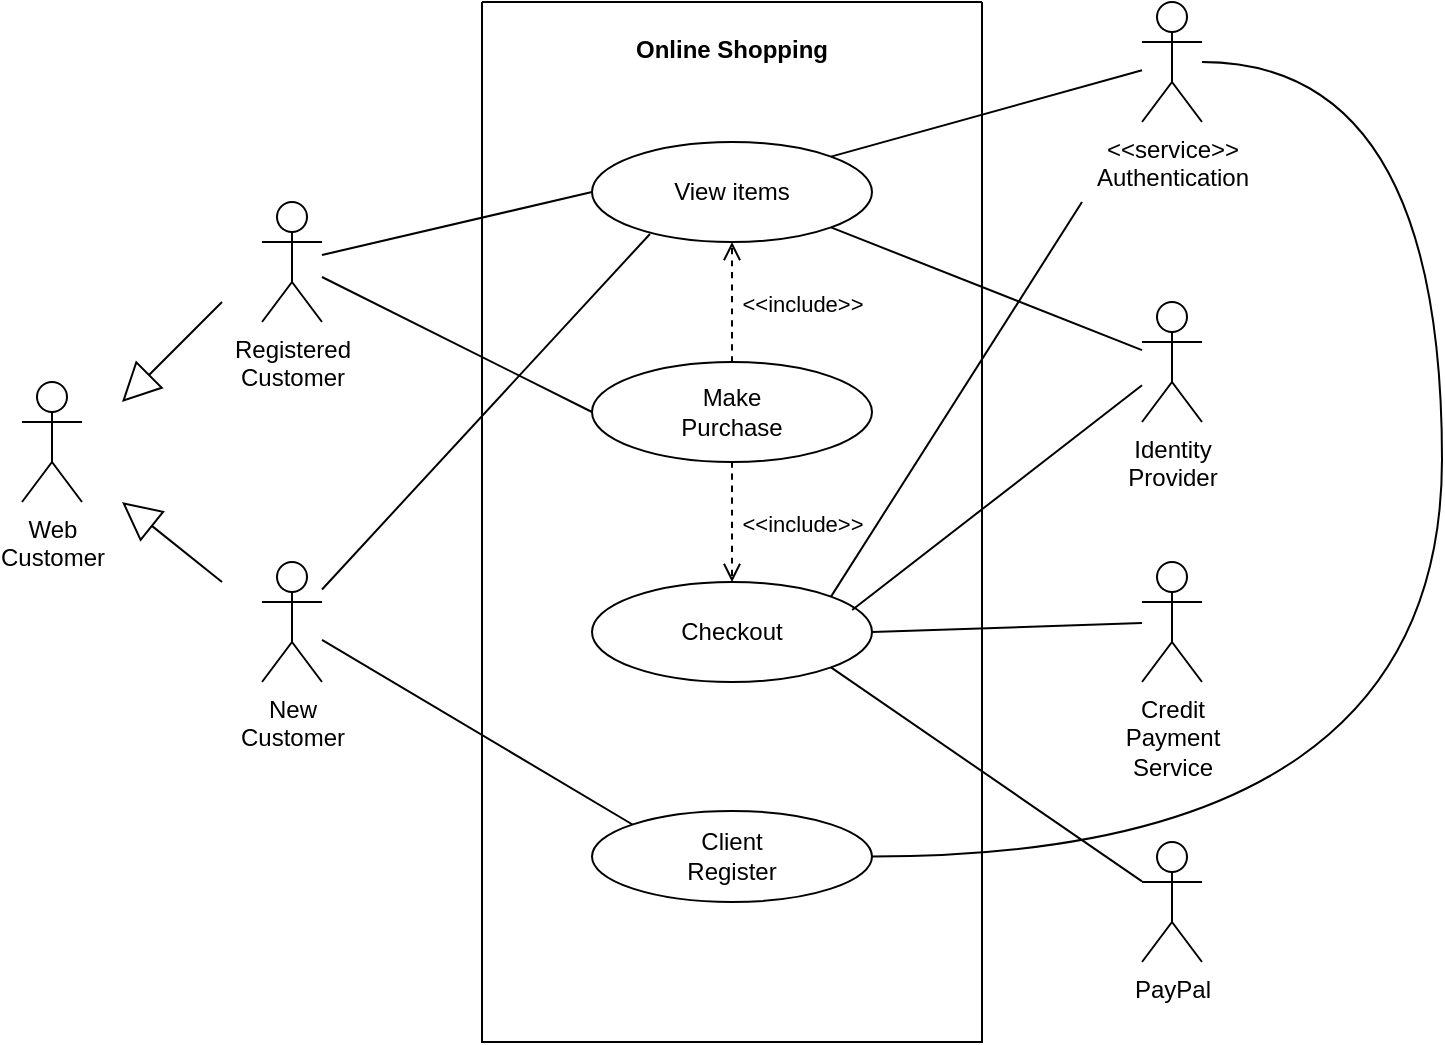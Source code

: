 <mxfile version="20.2.6" type="github">
  <diagram id="iK4JT7GIlN1NjpNNLqYm" name="페이지-1">
    <mxGraphModel dx="878" dy="817" grid="1" gridSize="10" guides="1" tooltips="1" connect="1" arrows="1" fold="1" page="1" pageScale="1" pageWidth="827" pageHeight="1169" math="0" shadow="0">
      <root>
        <mxCell id="0" />
        <mxCell id="1" parent="0" />
        <mxCell id="CTTRBKpKclN4i-Cek2ic-7" style="rounded=0;orthogonalLoop=1;jettySize=auto;html=1;startArrow=block;startFill=0;endArrow=none;endFill=0;endSize=10;startSize=17;" parent="1" edge="1">
          <mxGeometry relative="1" as="geometry">
            <mxPoint x="90" y="320" as="sourcePoint" />
            <mxPoint x="140" y="270" as="targetPoint" />
          </mxGeometry>
        </mxCell>
        <mxCell id="CTTRBKpKclN4i-Cek2ic-9" style="edgeStyle=none;rounded=0;orthogonalLoop=1;jettySize=auto;html=1;startArrow=block;startFill=0;endArrow=none;endFill=0;startSize=17;endSize=10;" parent="1" edge="1">
          <mxGeometry relative="1" as="geometry">
            <mxPoint x="90" y="370" as="sourcePoint" />
            <mxPoint x="140" y="410" as="targetPoint" />
          </mxGeometry>
        </mxCell>
        <mxCell id="CTTRBKpKclN4i-Cek2ic-1" value="Web&lt;br&gt;Customer" style="shape=umlActor;verticalLabelPosition=bottom;verticalAlign=top;html=1;" parent="1" vertex="1">
          <mxGeometry x="40" y="310" width="30" height="60" as="geometry" />
        </mxCell>
        <mxCell id="CTTRBKpKclN4i-Cek2ic-37" style="edgeStyle=none;rounded=0;orthogonalLoop=1;jettySize=auto;html=1;entryX=0;entryY=0.5;entryDx=0;entryDy=0;startArrow=none;startFill=0;endArrow=none;endFill=0;startSize=17;endSize=7;" parent="1" source="CTTRBKpKclN4i-Cek2ic-2" target="CTTRBKpKclN4i-Cek2ic-16" edge="1">
          <mxGeometry relative="1" as="geometry" />
        </mxCell>
        <mxCell id="CTTRBKpKclN4i-Cek2ic-38" style="edgeStyle=none;rounded=0;orthogonalLoop=1;jettySize=auto;html=1;entryX=0;entryY=0.5;entryDx=0;entryDy=0;startArrow=none;startFill=0;endArrow=none;endFill=0;startSize=17;endSize=7;" parent="1" source="CTTRBKpKclN4i-Cek2ic-2" target="CTTRBKpKclN4i-Cek2ic-18" edge="1">
          <mxGeometry relative="1" as="geometry" />
        </mxCell>
        <mxCell id="CTTRBKpKclN4i-Cek2ic-2" value="Registered&lt;br&gt;Customer" style="shape=umlActor;verticalLabelPosition=bottom;verticalAlign=top;html=1;" parent="1" vertex="1">
          <mxGeometry x="160" y="220" width="30" height="60" as="geometry" />
        </mxCell>
        <mxCell id="CTTRBKpKclN4i-Cek2ic-39" style="edgeStyle=none;rounded=0;orthogonalLoop=1;jettySize=auto;html=1;entryX=0.207;entryY=0.92;entryDx=0;entryDy=0;entryPerimeter=0;startArrow=none;startFill=0;endArrow=none;endFill=0;startSize=17;endSize=7;" parent="1" source="CTTRBKpKclN4i-Cek2ic-3" target="CTTRBKpKclN4i-Cek2ic-16" edge="1">
          <mxGeometry relative="1" as="geometry" />
        </mxCell>
        <mxCell id="CTTRBKpKclN4i-Cek2ic-40" style="edgeStyle=none;rounded=0;orthogonalLoop=1;jettySize=auto;html=1;entryX=0;entryY=0;entryDx=0;entryDy=0;startArrow=none;startFill=0;endArrow=none;endFill=0;startSize=17;endSize=7;" parent="1" source="CTTRBKpKclN4i-Cek2ic-3" target="CTTRBKpKclN4i-Cek2ic-20" edge="1">
          <mxGeometry relative="1" as="geometry" />
        </mxCell>
        <mxCell id="CTTRBKpKclN4i-Cek2ic-3" value="New&lt;br&gt;Customer" style="shape=umlActor;verticalLabelPosition=bottom;verticalAlign=top;html=1;" parent="1" vertex="1">
          <mxGeometry x="160" y="400" width="30" height="60" as="geometry" />
        </mxCell>
        <mxCell id="CTTRBKpKclN4i-Cek2ic-15" value="" style="swimlane;startSize=0;" parent="1" vertex="1">
          <mxGeometry x="270" y="120" width="250" height="520" as="geometry">
            <mxRectangle x="350" y="320" width="50" height="40" as="alternateBounds" />
          </mxGeometry>
        </mxCell>
        <mxCell id="CTTRBKpKclN4i-Cek2ic-16" value="View items" style="ellipse;whiteSpace=wrap;html=1;" parent="CTTRBKpKclN4i-Cek2ic-15" vertex="1">
          <mxGeometry x="55" y="70" width="140" height="50" as="geometry" />
        </mxCell>
        <mxCell id="CTTRBKpKclN4i-Cek2ic-17" value="Online Shopping" style="text;align=center;fontStyle=1;verticalAlign=middle;spacingLeft=3;spacingRight=3;strokeColor=none;rotatable=0;points=[[0,0.5],[1,0.5]];portConstraint=eastwest;" parent="CTTRBKpKclN4i-Cek2ic-15" vertex="1">
          <mxGeometry x="85" y="10" width="80" height="26" as="geometry" />
        </mxCell>
        <mxCell id="CTTRBKpKclN4i-Cek2ic-18" value="Make&lt;br&gt;Purchase" style="ellipse;whiteSpace=wrap;html=1;" parent="CTTRBKpKclN4i-Cek2ic-15" vertex="1">
          <mxGeometry x="55" y="180" width="140" height="50" as="geometry" />
        </mxCell>
        <mxCell id="CTTRBKpKclN4i-Cek2ic-19" value="Checkout" style="ellipse;whiteSpace=wrap;html=1;" parent="CTTRBKpKclN4i-Cek2ic-15" vertex="1">
          <mxGeometry x="55" y="290" width="140" height="50" as="geometry" />
        </mxCell>
        <mxCell id="CTTRBKpKclN4i-Cek2ic-20" value="Client&lt;br&gt;Register" style="ellipse;whiteSpace=wrap;html=1;" parent="CTTRBKpKclN4i-Cek2ic-15" vertex="1">
          <mxGeometry x="55" y="404.5" width="140" height="45.5" as="geometry" />
        </mxCell>
        <mxCell id="vBMoFWrCB2iizXByDdXm-2" value="&amp;lt;&amp;lt;include&amp;gt;&amp;gt;" style="edgeStyle=none;html=1;endArrow=open;verticalAlign=bottom;dashed=1;labelBackgroundColor=none;rounded=0;startSize=17;endSize=7;curved=1;exitX=0.5;exitY=1;exitDx=0;exitDy=0;" edge="1" parent="CTTRBKpKclN4i-Cek2ic-15" source="CTTRBKpKclN4i-Cek2ic-18" target="CTTRBKpKclN4i-Cek2ic-19">
          <mxGeometry x="0.333" y="35" width="160" relative="1" as="geometry">
            <mxPoint x="-240" y="550" as="sourcePoint" />
            <mxPoint x="-80" y="550" as="targetPoint" />
            <mxPoint as="offset" />
          </mxGeometry>
        </mxCell>
        <mxCell id="vBMoFWrCB2iizXByDdXm-4" value="&amp;lt;&amp;lt;include&amp;gt;&amp;gt;" style="edgeStyle=none;html=1;endArrow=open;verticalAlign=bottom;dashed=1;labelBackgroundColor=none;rounded=0;startSize=17;endSize=7;curved=1;entryX=0.5;entryY=1;entryDx=0;entryDy=0;exitX=0.5;exitY=0;exitDx=0;exitDy=0;" edge="1" parent="CTTRBKpKclN4i-Cek2ic-15" source="CTTRBKpKclN4i-Cek2ic-18" target="CTTRBKpKclN4i-Cek2ic-16">
          <mxGeometry x="-0.333" y="-35" width="160" relative="1" as="geometry">
            <mxPoint x="60" y="300" as="sourcePoint" />
            <mxPoint x="220" y="300" as="targetPoint" />
            <mxPoint as="offset" />
          </mxGeometry>
        </mxCell>
        <mxCell id="CTTRBKpKclN4i-Cek2ic-31" style="edgeStyle=none;rounded=0;orthogonalLoop=1;jettySize=auto;html=1;entryX=1;entryY=0;entryDx=0;entryDy=0;startArrow=none;startFill=0;endArrow=none;endFill=0;startSize=17;endSize=7;" parent="1" source="CTTRBKpKclN4i-Cek2ic-25" target="CTTRBKpKclN4i-Cek2ic-16" edge="1">
          <mxGeometry relative="1" as="geometry" />
        </mxCell>
        <mxCell id="CTTRBKpKclN4i-Cek2ic-33" style="edgeStyle=none;rounded=0;orthogonalLoop=1;jettySize=auto;html=1;entryX=1;entryY=0;entryDx=0;entryDy=0;startArrow=none;startFill=0;endArrow=none;endFill=0;startSize=17;endSize=7;" parent="1" target="CTTRBKpKclN4i-Cek2ic-19" edge="1">
          <mxGeometry relative="1" as="geometry">
            <mxPoint x="570" y="220" as="sourcePoint" />
          </mxGeometry>
        </mxCell>
        <mxCell id="CTTRBKpKclN4i-Cek2ic-41" style="edgeStyle=orthogonalEdgeStyle;rounded=0;orthogonalLoop=1;jettySize=auto;html=1;entryX=1;entryY=0.5;entryDx=0;entryDy=0;startArrow=none;startFill=0;endArrow=none;endFill=0;startSize=17;endSize=7;curved=1;" parent="1" source="CTTRBKpKclN4i-Cek2ic-25" target="CTTRBKpKclN4i-Cek2ic-20" edge="1">
          <mxGeometry relative="1" as="geometry">
            <Array as="points">
              <mxPoint x="750" y="150" />
              <mxPoint x="750" y="547" />
            </Array>
          </mxGeometry>
        </mxCell>
        <mxCell id="CTTRBKpKclN4i-Cek2ic-25" value="&amp;lt;&amp;lt;service&amp;gt;&amp;gt;&lt;br&gt;Authentication" style="shape=umlActor;verticalLabelPosition=bottom;verticalAlign=top;html=1;" parent="1" vertex="1">
          <mxGeometry x="600" y="120" width="30" height="60" as="geometry" />
        </mxCell>
        <mxCell id="CTTRBKpKclN4i-Cek2ic-32" style="edgeStyle=none;rounded=0;orthogonalLoop=1;jettySize=auto;html=1;entryX=1;entryY=1;entryDx=0;entryDy=0;startArrow=none;startFill=0;endArrow=none;endFill=0;startSize=17;endSize=7;" parent="1" source="CTTRBKpKclN4i-Cek2ic-26" target="CTTRBKpKclN4i-Cek2ic-16" edge="1">
          <mxGeometry relative="1" as="geometry" />
        </mxCell>
        <mxCell id="CTTRBKpKclN4i-Cek2ic-34" style="edgeStyle=none;rounded=0;orthogonalLoop=1;jettySize=auto;html=1;startArrow=none;startFill=0;endArrow=none;endFill=0;startSize=17;endSize=7;entryX=0.929;entryY=0.28;entryDx=0;entryDy=0;entryPerimeter=0;" parent="1" source="CTTRBKpKclN4i-Cek2ic-26" target="CTTRBKpKclN4i-Cek2ic-19" edge="1">
          <mxGeometry relative="1" as="geometry">
            <mxPoint x="460" y="420" as="targetPoint" />
          </mxGeometry>
        </mxCell>
        <mxCell id="CTTRBKpKclN4i-Cek2ic-26" value="Identity&lt;br&gt;Provider" style="shape=umlActor;verticalLabelPosition=bottom;verticalAlign=top;html=1;" parent="1" vertex="1">
          <mxGeometry x="600" y="270" width="30" height="60" as="geometry" />
        </mxCell>
        <mxCell id="CTTRBKpKclN4i-Cek2ic-35" style="edgeStyle=none;rounded=0;orthogonalLoop=1;jettySize=auto;html=1;entryX=1;entryY=0.5;entryDx=0;entryDy=0;startArrow=none;startFill=0;endArrow=none;endFill=0;startSize=17;endSize=7;" parent="1" source="CTTRBKpKclN4i-Cek2ic-27" target="CTTRBKpKclN4i-Cek2ic-19" edge="1">
          <mxGeometry relative="1" as="geometry" />
        </mxCell>
        <mxCell id="CTTRBKpKclN4i-Cek2ic-27" value="Credit&lt;br&gt;Payment&lt;br&gt;Service" style="shape=umlActor;verticalLabelPosition=bottom;verticalAlign=top;html=1;" parent="1" vertex="1">
          <mxGeometry x="600" y="400" width="30" height="60" as="geometry" />
        </mxCell>
        <mxCell id="CTTRBKpKclN4i-Cek2ic-36" style="edgeStyle=none;rounded=0;orthogonalLoop=1;jettySize=auto;html=1;entryX=1;entryY=1;entryDx=0;entryDy=0;startArrow=none;startFill=0;endArrow=none;endFill=0;startSize=17;endSize=7;" parent="1" source="CTTRBKpKclN4i-Cek2ic-28" target="CTTRBKpKclN4i-Cek2ic-19" edge="1">
          <mxGeometry relative="1" as="geometry" />
        </mxCell>
        <mxCell id="CTTRBKpKclN4i-Cek2ic-28" value="PayPal" style="shape=umlActor;verticalLabelPosition=bottom;verticalAlign=top;html=1;" parent="1" vertex="1">
          <mxGeometry x="600" y="540" width="30" height="60" as="geometry" />
        </mxCell>
      </root>
    </mxGraphModel>
  </diagram>
</mxfile>
